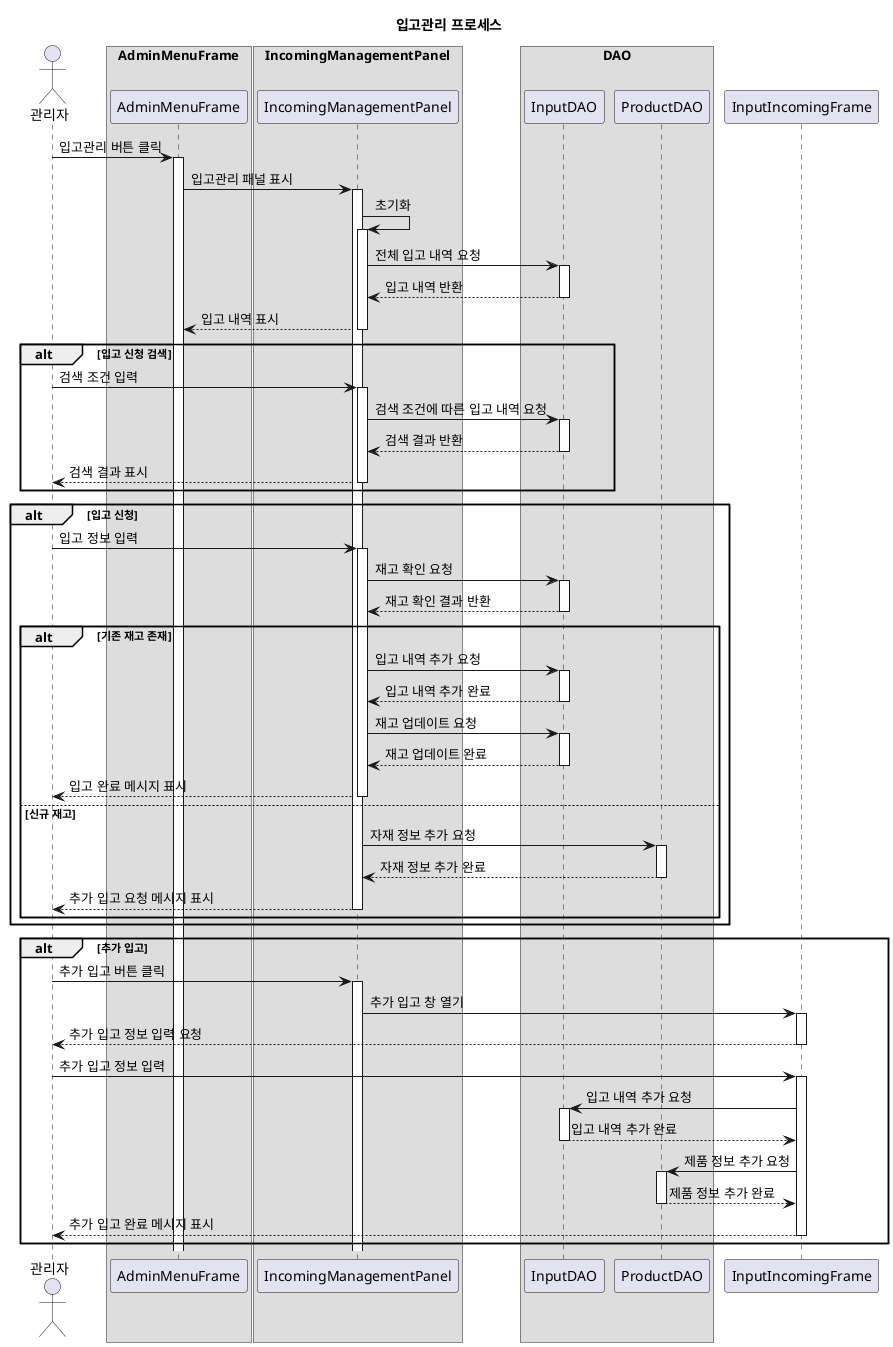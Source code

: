 @startuml
autoactivate on
title 입고관리 프로세스
actor 관리자 as admin
box "AdminMenuFrame"
participant AdminMenuFrame
end box
box "IncomingManagementPanel"
participant IncomingManagementPanel
end box
box "DAO"
participant InputDAO
participant ProductDAO
end box
admin -> AdminMenuFrame : 입고관리 버튼 클릭
AdminMenuFrame -> IncomingManagementPanel : 입고관리 패널 표시
IncomingManagementPanel -> IncomingManagementPanel : 초기화
IncomingManagementPanel -> InputDAO : 전체 입고 내역 요청
InputDAO --> IncomingManagementPanel : 입고 내역 반환
IncomingManagementPanel --> AdminMenuFrame : 입고 내역 표시
alt 입고 신청 검색
admin -> IncomingManagementPanel : 검색 조건 입력
IncomingManagementPanel -> InputDAO : 검색 조건에 따른 입고 내역 요청
InputDAO --> IncomingManagementPanel : 검색 결과 반환
IncomingManagementPanel --> admin : 검색 결과 표시
end
alt 입고 신청
admin -> IncomingManagementPanel : 입고 정보 입력
IncomingManagementPanel -> InputDAO : 재고 확인 요청
InputDAO --> IncomingManagementPanel : 재고 확인 결과 반환
alt 기존 재고 존재
IncomingManagementPanel -> InputDAO : 입고 내역 추가 요청
InputDAO --> IncomingManagementPanel : 입고 내역 추가 완료
IncomingManagementPanel -> InputDAO : 재고 업데이트 요청
InputDAO --> IncomingManagementPanel : 재고 업데이트 완료
IncomingManagementPanel --> admin : 입고 완료 메시지 표시
else 신규 재고
IncomingManagementPanel -> ProductDAO : 자재 정보 추가 요청
ProductDAO --> IncomingManagementPanel : 자재 정보 추가 완료
IncomingManagementPanel --> admin : 추가 입고 요청 메시지 표시
end
end
alt 추가 입고
admin -> IncomingManagementPanel : 추가 입고 버튼 클릭
IncomingManagementPanel -> InputIncomingFrame : 추가 입고 창 열기
InputIncomingFrame --> admin : 추가 입고 정보 입력 요청
admin -> InputIncomingFrame : 추가 입고 정보 입력
InputIncomingFrame -> InputDAO : 입고 내역 추가 요청
InputDAO --> InputIncomingFrame : 입고 내역 추가 완료
InputIncomingFrame -> ProductDAO : 제품 정보 추가 요청
ProductDAO --> InputIncomingFrame : 제품 정보 추가 완료
InputIncomingFrame --> admin : 추가 입고 완료 메시지 표시
end
@enduml